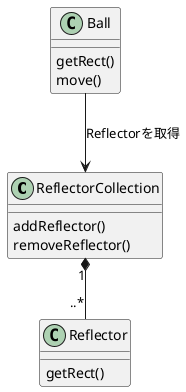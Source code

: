 @startuml

ReflectorCollection "1" *-- "..*" Reflector
Ball --> ReflectorCollection : Reflectorを取得

Ball : getRect()
Ball : move()

ReflectorCollection : addReflector()
ReflectorCollection : removeReflector()

Reflector : getRect()

@enduml
